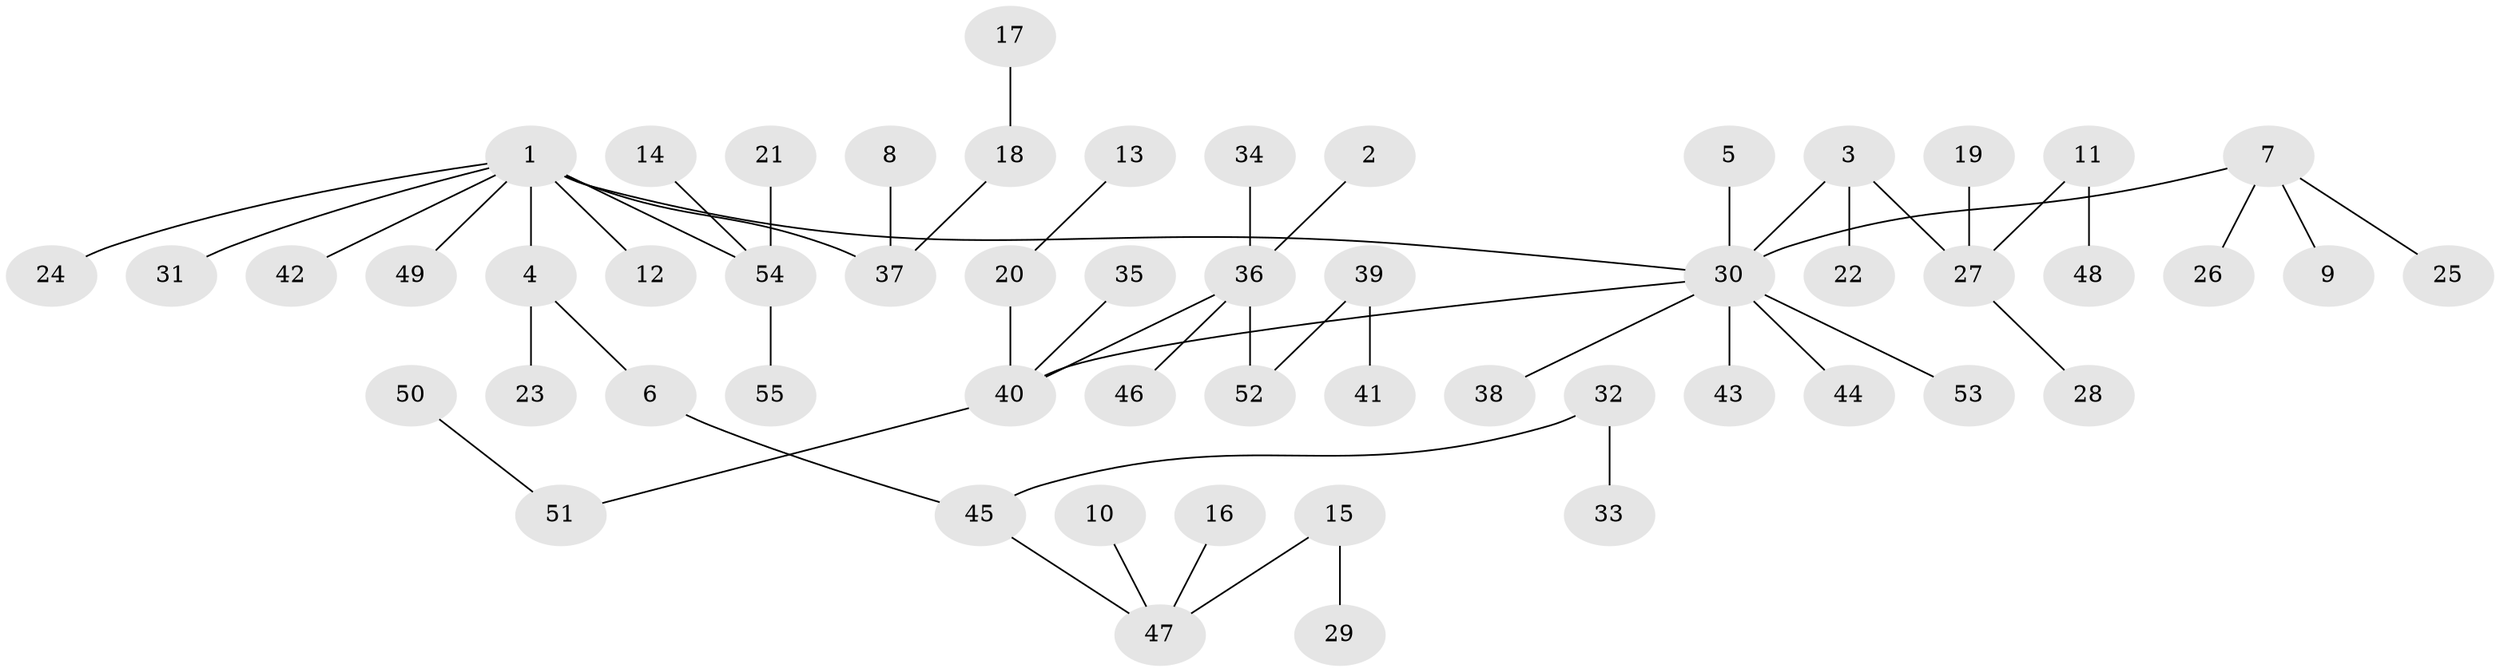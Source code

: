 // original degree distribution, {7: 0.01818181818181818, 4: 0.06363636363636363, 3: 0.14545454545454545, 2: 0.22727272727272727, 5: 0.01818181818181818, 6: 0.01818181818181818, 1: 0.509090909090909}
// Generated by graph-tools (version 1.1) at 2025/26/03/09/25 03:26:24]
// undirected, 55 vertices, 54 edges
graph export_dot {
graph [start="1"]
  node [color=gray90,style=filled];
  1;
  2;
  3;
  4;
  5;
  6;
  7;
  8;
  9;
  10;
  11;
  12;
  13;
  14;
  15;
  16;
  17;
  18;
  19;
  20;
  21;
  22;
  23;
  24;
  25;
  26;
  27;
  28;
  29;
  30;
  31;
  32;
  33;
  34;
  35;
  36;
  37;
  38;
  39;
  40;
  41;
  42;
  43;
  44;
  45;
  46;
  47;
  48;
  49;
  50;
  51;
  52;
  53;
  54;
  55;
  1 -- 4 [weight=1.0];
  1 -- 12 [weight=1.0];
  1 -- 24 [weight=1.0];
  1 -- 30 [weight=1.0];
  1 -- 31 [weight=1.0];
  1 -- 37 [weight=1.0];
  1 -- 42 [weight=1.0];
  1 -- 49 [weight=1.0];
  1 -- 54 [weight=1.0];
  2 -- 36 [weight=1.0];
  3 -- 22 [weight=1.0];
  3 -- 27 [weight=1.0];
  3 -- 30 [weight=1.0];
  4 -- 6 [weight=1.0];
  4 -- 23 [weight=1.0];
  5 -- 30 [weight=1.0];
  6 -- 45 [weight=1.0];
  7 -- 9 [weight=1.0];
  7 -- 25 [weight=1.0];
  7 -- 26 [weight=1.0];
  7 -- 30 [weight=1.0];
  8 -- 37 [weight=1.0];
  10 -- 47 [weight=1.0];
  11 -- 27 [weight=1.0];
  11 -- 48 [weight=1.0];
  13 -- 20 [weight=1.0];
  14 -- 54 [weight=1.0];
  15 -- 29 [weight=1.0];
  15 -- 47 [weight=1.0];
  16 -- 47 [weight=1.0];
  17 -- 18 [weight=1.0];
  18 -- 37 [weight=1.0];
  19 -- 27 [weight=1.0];
  20 -- 40 [weight=1.0];
  21 -- 54 [weight=1.0];
  27 -- 28 [weight=1.0];
  30 -- 38 [weight=1.0];
  30 -- 40 [weight=1.0];
  30 -- 43 [weight=1.0];
  30 -- 44 [weight=1.0];
  30 -- 53 [weight=1.0];
  32 -- 33 [weight=1.0];
  32 -- 45 [weight=1.0];
  34 -- 36 [weight=1.0];
  35 -- 40 [weight=1.0];
  36 -- 40 [weight=1.0];
  36 -- 46 [weight=1.0];
  36 -- 52 [weight=1.0];
  39 -- 41 [weight=1.0];
  39 -- 52 [weight=1.0];
  40 -- 51 [weight=1.0];
  45 -- 47 [weight=1.0];
  50 -- 51 [weight=1.0];
  54 -- 55 [weight=1.0];
}
